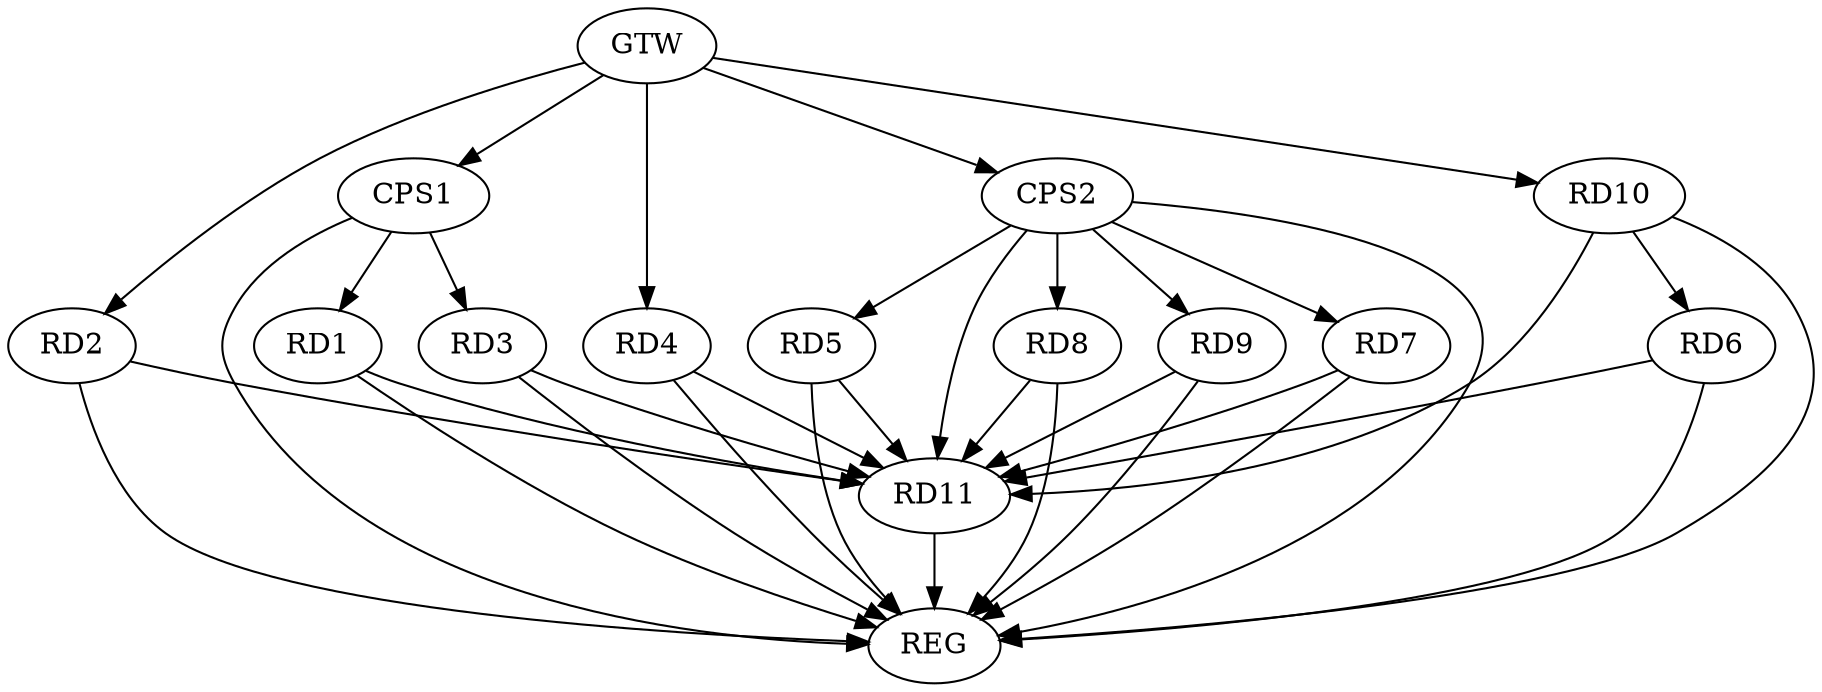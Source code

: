 strict digraph G {
  RD1 [ label="RD1" ];
  RD2 [ label="RD2" ];
  RD3 [ label="RD3" ];
  RD4 [ label="RD4" ];
  RD5 [ label="RD5" ];
  RD6 [ label="RD6" ];
  RD7 [ label="RD7" ];
  RD8 [ label="RD8" ];
  RD9 [ label="RD9" ];
  RD10 [ label="RD10" ];
  RD11 [ label="RD11" ];
  CPS1 [ label="CPS1" ];
  CPS2 [ label="CPS2" ];
  GTW [ label="GTW" ];
  REG [ label="REG" ];
  RD4 -> RD11;
  RD10 -> RD6;
  RD6 -> RD11;
  RD10 -> RD11;
  CPS1 -> RD1;
  CPS1 -> RD3;
  CPS2 -> RD5;
  CPS2 -> RD7;
  CPS2 -> RD8;
  CPS2 -> RD9;
  CPS2 -> RD11;
  GTW -> RD2;
  GTW -> RD4;
  GTW -> RD10;
  GTW -> CPS1;
  GTW -> CPS2;
  RD1 -> REG;
  RD2 -> REG;
  RD3 -> REG;
  RD4 -> REG;
  RD5 -> REG;
  RD6 -> REG;
  RD7 -> REG;
  RD8 -> REG;
  RD9 -> REG;
  RD10 -> REG;
  RD11 -> REG;
  CPS1 -> REG;
  CPS2 -> REG;
  RD1 -> RD11;
  RD9 -> RD11;
  RD3 -> RD11;
  RD8 -> RD11;
  RD2 -> RD11;
  RD5 -> RD11;
  RD7 -> RD11;
}
